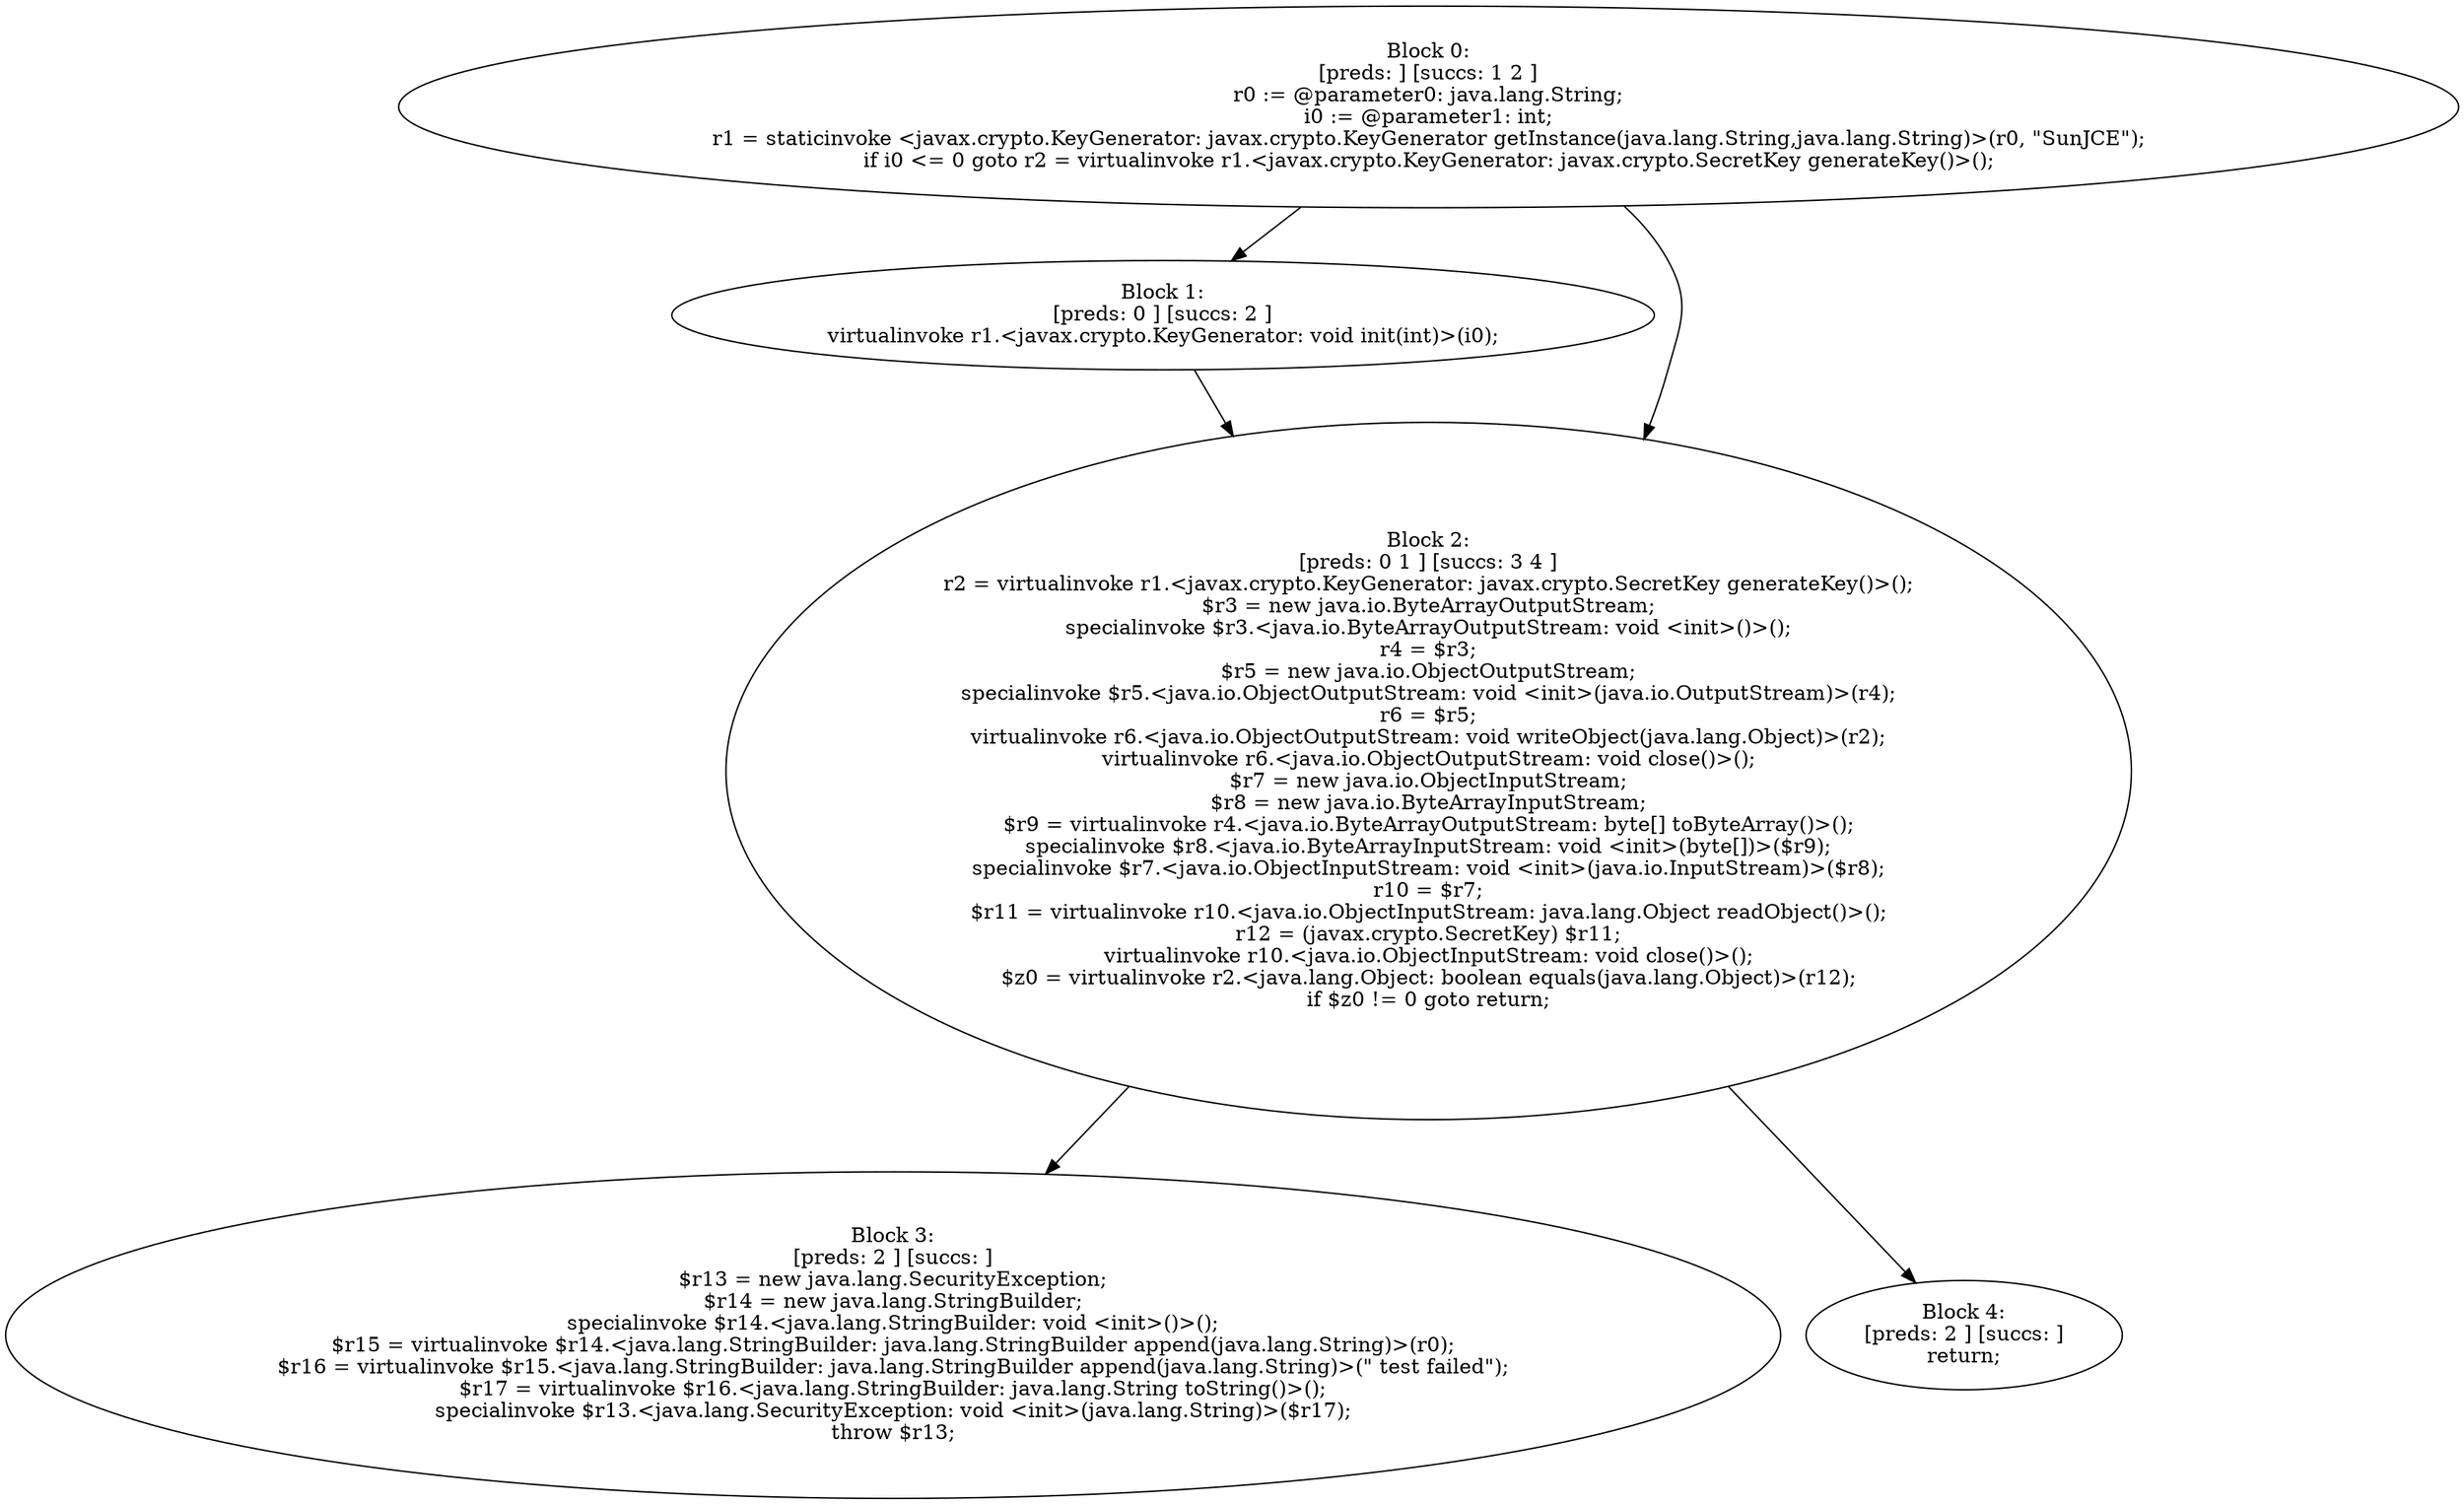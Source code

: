 digraph "unitGraph" {
    "Block 0:
[preds: ] [succs: 1 2 ]
r0 := @parameter0: java.lang.String;
i0 := @parameter1: int;
r1 = staticinvoke <javax.crypto.KeyGenerator: javax.crypto.KeyGenerator getInstance(java.lang.String,java.lang.String)>(r0, \"SunJCE\");
if i0 <= 0 goto r2 = virtualinvoke r1.<javax.crypto.KeyGenerator: javax.crypto.SecretKey generateKey()>();
"
    "Block 1:
[preds: 0 ] [succs: 2 ]
virtualinvoke r1.<javax.crypto.KeyGenerator: void init(int)>(i0);
"
    "Block 2:
[preds: 0 1 ] [succs: 3 4 ]
r2 = virtualinvoke r1.<javax.crypto.KeyGenerator: javax.crypto.SecretKey generateKey()>();
$r3 = new java.io.ByteArrayOutputStream;
specialinvoke $r3.<java.io.ByteArrayOutputStream: void <init>()>();
r4 = $r3;
$r5 = new java.io.ObjectOutputStream;
specialinvoke $r5.<java.io.ObjectOutputStream: void <init>(java.io.OutputStream)>(r4);
r6 = $r5;
virtualinvoke r6.<java.io.ObjectOutputStream: void writeObject(java.lang.Object)>(r2);
virtualinvoke r6.<java.io.ObjectOutputStream: void close()>();
$r7 = new java.io.ObjectInputStream;
$r8 = new java.io.ByteArrayInputStream;
$r9 = virtualinvoke r4.<java.io.ByteArrayOutputStream: byte[] toByteArray()>();
specialinvoke $r8.<java.io.ByteArrayInputStream: void <init>(byte[])>($r9);
specialinvoke $r7.<java.io.ObjectInputStream: void <init>(java.io.InputStream)>($r8);
r10 = $r7;
$r11 = virtualinvoke r10.<java.io.ObjectInputStream: java.lang.Object readObject()>();
r12 = (javax.crypto.SecretKey) $r11;
virtualinvoke r10.<java.io.ObjectInputStream: void close()>();
$z0 = virtualinvoke r2.<java.lang.Object: boolean equals(java.lang.Object)>(r12);
if $z0 != 0 goto return;
"
    "Block 3:
[preds: 2 ] [succs: ]
$r13 = new java.lang.SecurityException;
$r14 = new java.lang.StringBuilder;
specialinvoke $r14.<java.lang.StringBuilder: void <init>()>();
$r15 = virtualinvoke $r14.<java.lang.StringBuilder: java.lang.StringBuilder append(java.lang.String)>(r0);
$r16 = virtualinvoke $r15.<java.lang.StringBuilder: java.lang.StringBuilder append(java.lang.String)>(\" test failed\");
$r17 = virtualinvoke $r16.<java.lang.StringBuilder: java.lang.String toString()>();
specialinvoke $r13.<java.lang.SecurityException: void <init>(java.lang.String)>($r17);
throw $r13;
"
    "Block 4:
[preds: 2 ] [succs: ]
return;
"
    "Block 0:
[preds: ] [succs: 1 2 ]
r0 := @parameter0: java.lang.String;
i0 := @parameter1: int;
r1 = staticinvoke <javax.crypto.KeyGenerator: javax.crypto.KeyGenerator getInstance(java.lang.String,java.lang.String)>(r0, \"SunJCE\");
if i0 <= 0 goto r2 = virtualinvoke r1.<javax.crypto.KeyGenerator: javax.crypto.SecretKey generateKey()>();
"->"Block 1:
[preds: 0 ] [succs: 2 ]
virtualinvoke r1.<javax.crypto.KeyGenerator: void init(int)>(i0);
";
    "Block 0:
[preds: ] [succs: 1 2 ]
r0 := @parameter0: java.lang.String;
i0 := @parameter1: int;
r1 = staticinvoke <javax.crypto.KeyGenerator: javax.crypto.KeyGenerator getInstance(java.lang.String,java.lang.String)>(r0, \"SunJCE\");
if i0 <= 0 goto r2 = virtualinvoke r1.<javax.crypto.KeyGenerator: javax.crypto.SecretKey generateKey()>();
"->"Block 2:
[preds: 0 1 ] [succs: 3 4 ]
r2 = virtualinvoke r1.<javax.crypto.KeyGenerator: javax.crypto.SecretKey generateKey()>();
$r3 = new java.io.ByteArrayOutputStream;
specialinvoke $r3.<java.io.ByteArrayOutputStream: void <init>()>();
r4 = $r3;
$r5 = new java.io.ObjectOutputStream;
specialinvoke $r5.<java.io.ObjectOutputStream: void <init>(java.io.OutputStream)>(r4);
r6 = $r5;
virtualinvoke r6.<java.io.ObjectOutputStream: void writeObject(java.lang.Object)>(r2);
virtualinvoke r6.<java.io.ObjectOutputStream: void close()>();
$r7 = new java.io.ObjectInputStream;
$r8 = new java.io.ByteArrayInputStream;
$r9 = virtualinvoke r4.<java.io.ByteArrayOutputStream: byte[] toByteArray()>();
specialinvoke $r8.<java.io.ByteArrayInputStream: void <init>(byte[])>($r9);
specialinvoke $r7.<java.io.ObjectInputStream: void <init>(java.io.InputStream)>($r8);
r10 = $r7;
$r11 = virtualinvoke r10.<java.io.ObjectInputStream: java.lang.Object readObject()>();
r12 = (javax.crypto.SecretKey) $r11;
virtualinvoke r10.<java.io.ObjectInputStream: void close()>();
$z0 = virtualinvoke r2.<java.lang.Object: boolean equals(java.lang.Object)>(r12);
if $z0 != 0 goto return;
";
    "Block 1:
[preds: 0 ] [succs: 2 ]
virtualinvoke r1.<javax.crypto.KeyGenerator: void init(int)>(i0);
"->"Block 2:
[preds: 0 1 ] [succs: 3 4 ]
r2 = virtualinvoke r1.<javax.crypto.KeyGenerator: javax.crypto.SecretKey generateKey()>();
$r3 = new java.io.ByteArrayOutputStream;
specialinvoke $r3.<java.io.ByteArrayOutputStream: void <init>()>();
r4 = $r3;
$r5 = new java.io.ObjectOutputStream;
specialinvoke $r5.<java.io.ObjectOutputStream: void <init>(java.io.OutputStream)>(r4);
r6 = $r5;
virtualinvoke r6.<java.io.ObjectOutputStream: void writeObject(java.lang.Object)>(r2);
virtualinvoke r6.<java.io.ObjectOutputStream: void close()>();
$r7 = new java.io.ObjectInputStream;
$r8 = new java.io.ByteArrayInputStream;
$r9 = virtualinvoke r4.<java.io.ByteArrayOutputStream: byte[] toByteArray()>();
specialinvoke $r8.<java.io.ByteArrayInputStream: void <init>(byte[])>($r9);
specialinvoke $r7.<java.io.ObjectInputStream: void <init>(java.io.InputStream)>($r8);
r10 = $r7;
$r11 = virtualinvoke r10.<java.io.ObjectInputStream: java.lang.Object readObject()>();
r12 = (javax.crypto.SecretKey) $r11;
virtualinvoke r10.<java.io.ObjectInputStream: void close()>();
$z0 = virtualinvoke r2.<java.lang.Object: boolean equals(java.lang.Object)>(r12);
if $z0 != 0 goto return;
";
    "Block 2:
[preds: 0 1 ] [succs: 3 4 ]
r2 = virtualinvoke r1.<javax.crypto.KeyGenerator: javax.crypto.SecretKey generateKey()>();
$r3 = new java.io.ByteArrayOutputStream;
specialinvoke $r3.<java.io.ByteArrayOutputStream: void <init>()>();
r4 = $r3;
$r5 = new java.io.ObjectOutputStream;
specialinvoke $r5.<java.io.ObjectOutputStream: void <init>(java.io.OutputStream)>(r4);
r6 = $r5;
virtualinvoke r6.<java.io.ObjectOutputStream: void writeObject(java.lang.Object)>(r2);
virtualinvoke r6.<java.io.ObjectOutputStream: void close()>();
$r7 = new java.io.ObjectInputStream;
$r8 = new java.io.ByteArrayInputStream;
$r9 = virtualinvoke r4.<java.io.ByteArrayOutputStream: byte[] toByteArray()>();
specialinvoke $r8.<java.io.ByteArrayInputStream: void <init>(byte[])>($r9);
specialinvoke $r7.<java.io.ObjectInputStream: void <init>(java.io.InputStream)>($r8);
r10 = $r7;
$r11 = virtualinvoke r10.<java.io.ObjectInputStream: java.lang.Object readObject()>();
r12 = (javax.crypto.SecretKey) $r11;
virtualinvoke r10.<java.io.ObjectInputStream: void close()>();
$z0 = virtualinvoke r2.<java.lang.Object: boolean equals(java.lang.Object)>(r12);
if $z0 != 0 goto return;
"->"Block 3:
[preds: 2 ] [succs: ]
$r13 = new java.lang.SecurityException;
$r14 = new java.lang.StringBuilder;
specialinvoke $r14.<java.lang.StringBuilder: void <init>()>();
$r15 = virtualinvoke $r14.<java.lang.StringBuilder: java.lang.StringBuilder append(java.lang.String)>(r0);
$r16 = virtualinvoke $r15.<java.lang.StringBuilder: java.lang.StringBuilder append(java.lang.String)>(\" test failed\");
$r17 = virtualinvoke $r16.<java.lang.StringBuilder: java.lang.String toString()>();
specialinvoke $r13.<java.lang.SecurityException: void <init>(java.lang.String)>($r17);
throw $r13;
";
    "Block 2:
[preds: 0 1 ] [succs: 3 4 ]
r2 = virtualinvoke r1.<javax.crypto.KeyGenerator: javax.crypto.SecretKey generateKey()>();
$r3 = new java.io.ByteArrayOutputStream;
specialinvoke $r3.<java.io.ByteArrayOutputStream: void <init>()>();
r4 = $r3;
$r5 = new java.io.ObjectOutputStream;
specialinvoke $r5.<java.io.ObjectOutputStream: void <init>(java.io.OutputStream)>(r4);
r6 = $r5;
virtualinvoke r6.<java.io.ObjectOutputStream: void writeObject(java.lang.Object)>(r2);
virtualinvoke r6.<java.io.ObjectOutputStream: void close()>();
$r7 = new java.io.ObjectInputStream;
$r8 = new java.io.ByteArrayInputStream;
$r9 = virtualinvoke r4.<java.io.ByteArrayOutputStream: byte[] toByteArray()>();
specialinvoke $r8.<java.io.ByteArrayInputStream: void <init>(byte[])>($r9);
specialinvoke $r7.<java.io.ObjectInputStream: void <init>(java.io.InputStream)>($r8);
r10 = $r7;
$r11 = virtualinvoke r10.<java.io.ObjectInputStream: java.lang.Object readObject()>();
r12 = (javax.crypto.SecretKey) $r11;
virtualinvoke r10.<java.io.ObjectInputStream: void close()>();
$z0 = virtualinvoke r2.<java.lang.Object: boolean equals(java.lang.Object)>(r12);
if $z0 != 0 goto return;
"->"Block 4:
[preds: 2 ] [succs: ]
return;
";
}
